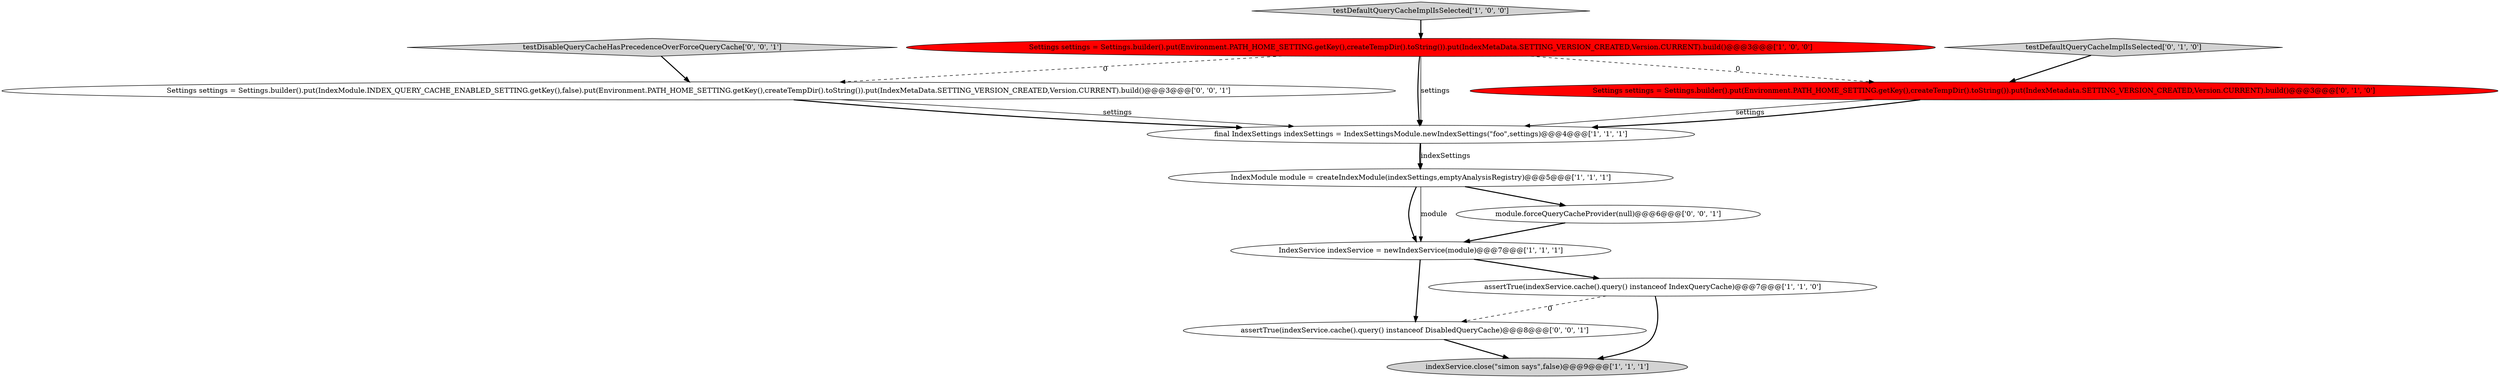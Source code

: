 digraph {
12 [style = filled, label = "assertTrue(indexService.cache().query() instanceof DisabledQueryCache)@@@8@@@['0', '0', '1']", fillcolor = white, shape = ellipse image = "AAA0AAABBB3BBB"];
0 [style = filled, label = "Settings settings = Settings.builder().put(Environment.PATH_HOME_SETTING.getKey(),createTempDir().toString()).put(IndexMetaData.SETTING_VERSION_CREATED,Version.CURRENT).build()@@@3@@@['1', '0', '0']", fillcolor = red, shape = ellipse image = "AAA1AAABBB1BBB"];
2 [style = filled, label = "assertTrue(indexService.cache().query() instanceof IndexQueryCache)@@@7@@@['1', '1', '0']", fillcolor = white, shape = ellipse image = "AAA0AAABBB1BBB"];
10 [style = filled, label = "Settings settings = Settings.builder().put(IndexModule.INDEX_QUERY_CACHE_ENABLED_SETTING.getKey(),false).put(Environment.PATH_HOME_SETTING.getKey(),createTempDir().toString()).put(IndexMetaData.SETTING_VERSION_CREATED,Version.CURRENT).build()@@@3@@@['0', '0', '1']", fillcolor = white, shape = ellipse image = "AAA0AAABBB3BBB"];
6 [style = filled, label = "IndexModule module = createIndexModule(indexSettings,emptyAnalysisRegistry)@@@5@@@['1', '1', '1']", fillcolor = white, shape = ellipse image = "AAA0AAABBB1BBB"];
4 [style = filled, label = "final IndexSettings indexSettings = IndexSettingsModule.newIndexSettings(\"foo\",settings)@@@4@@@['1', '1', '1']", fillcolor = white, shape = ellipse image = "AAA0AAABBB1BBB"];
5 [style = filled, label = "IndexService indexService = newIndexService(module)@@@7@@@['1', '1', '1']", fillcolor = white, shape = ellipse image = "AAA0AAABBB1BBB"];
11 [style = filled, label = "testDisableQueryCacheHasPrecedenceOverForceQueryCache['0', '0', '1']", fillcolor = lightgray, shape = diamond image = "AAA0AAABBB3BBB"];
7 [style = filled, label = "testDefaultQueryCacheImplIsSelected['0', '1', '0']", fillcolor = lightgray, shape = diamond image = "AAA0AAABBB2BBB"];
9 [style = filled, label = "module.forceQueryCacheProvider(null)@@@6@@@['0', '0', '1']", fillcolor = white, shape = ellipse image = "AAA0AAABBB3BBB"];
1 [style = filled, label = "indexService.close(\"simon says\",false)@@@9@@@['1', '1', '1']", fillcolor = lightgray, shape = ellipse image = "AAA0AAABBB1BBB"];
3 [style = filled, label = "testDefaultQueryCacheImplIsSelected['1', '0', '0']", fillcolor = lightgray, shape = diamond image = "AAA0AAABBB1BBB"];
8 [style = filled, label = "Settings settings = Settings.builder().put(Environment.PATH_HOME_SETTING.getKey(),createTempDir().toString()).put(IndexMetadata.SETTING_VERSION_CREATED,Version.CURRENT).build()@@@3@@@['0', '1', '0']", fillcolor = red, shape = ellipse image = "AAA1AAABBB2BBB"];
10->4 [style = solid, label="settings"];
4->6 [style = bold, label=""];
2->1 [style = bold, label=""];
0->4 [style = solid, label="settings"];
4->6 [style = solid, label="indexSettings"];
8->4 [style = solid, label="settings"];
7->8 [style = bold, label=""];
12->1 [style = bold, label=""];
0->10 [style = dashed, label="0"];
3->0 [style = bold, label=""];
2->12 [style = dashed, label="0"];
6->5 [style = bold, label=""];
5->2 [style = bold, label=""];
5->12 [style = bold, label=""];
0->4 [style = bold, label=""];
11->10 [style = bold, label=""];
10->4 [style = bold, label=""];
9->5 [style = bold, label=""];
6->5 [style = solid, label="module"];
0->8 [style = dashed, label="0"];
8->4 [style = bold, label=""];
6->9 [style = bold, label=""];
}
